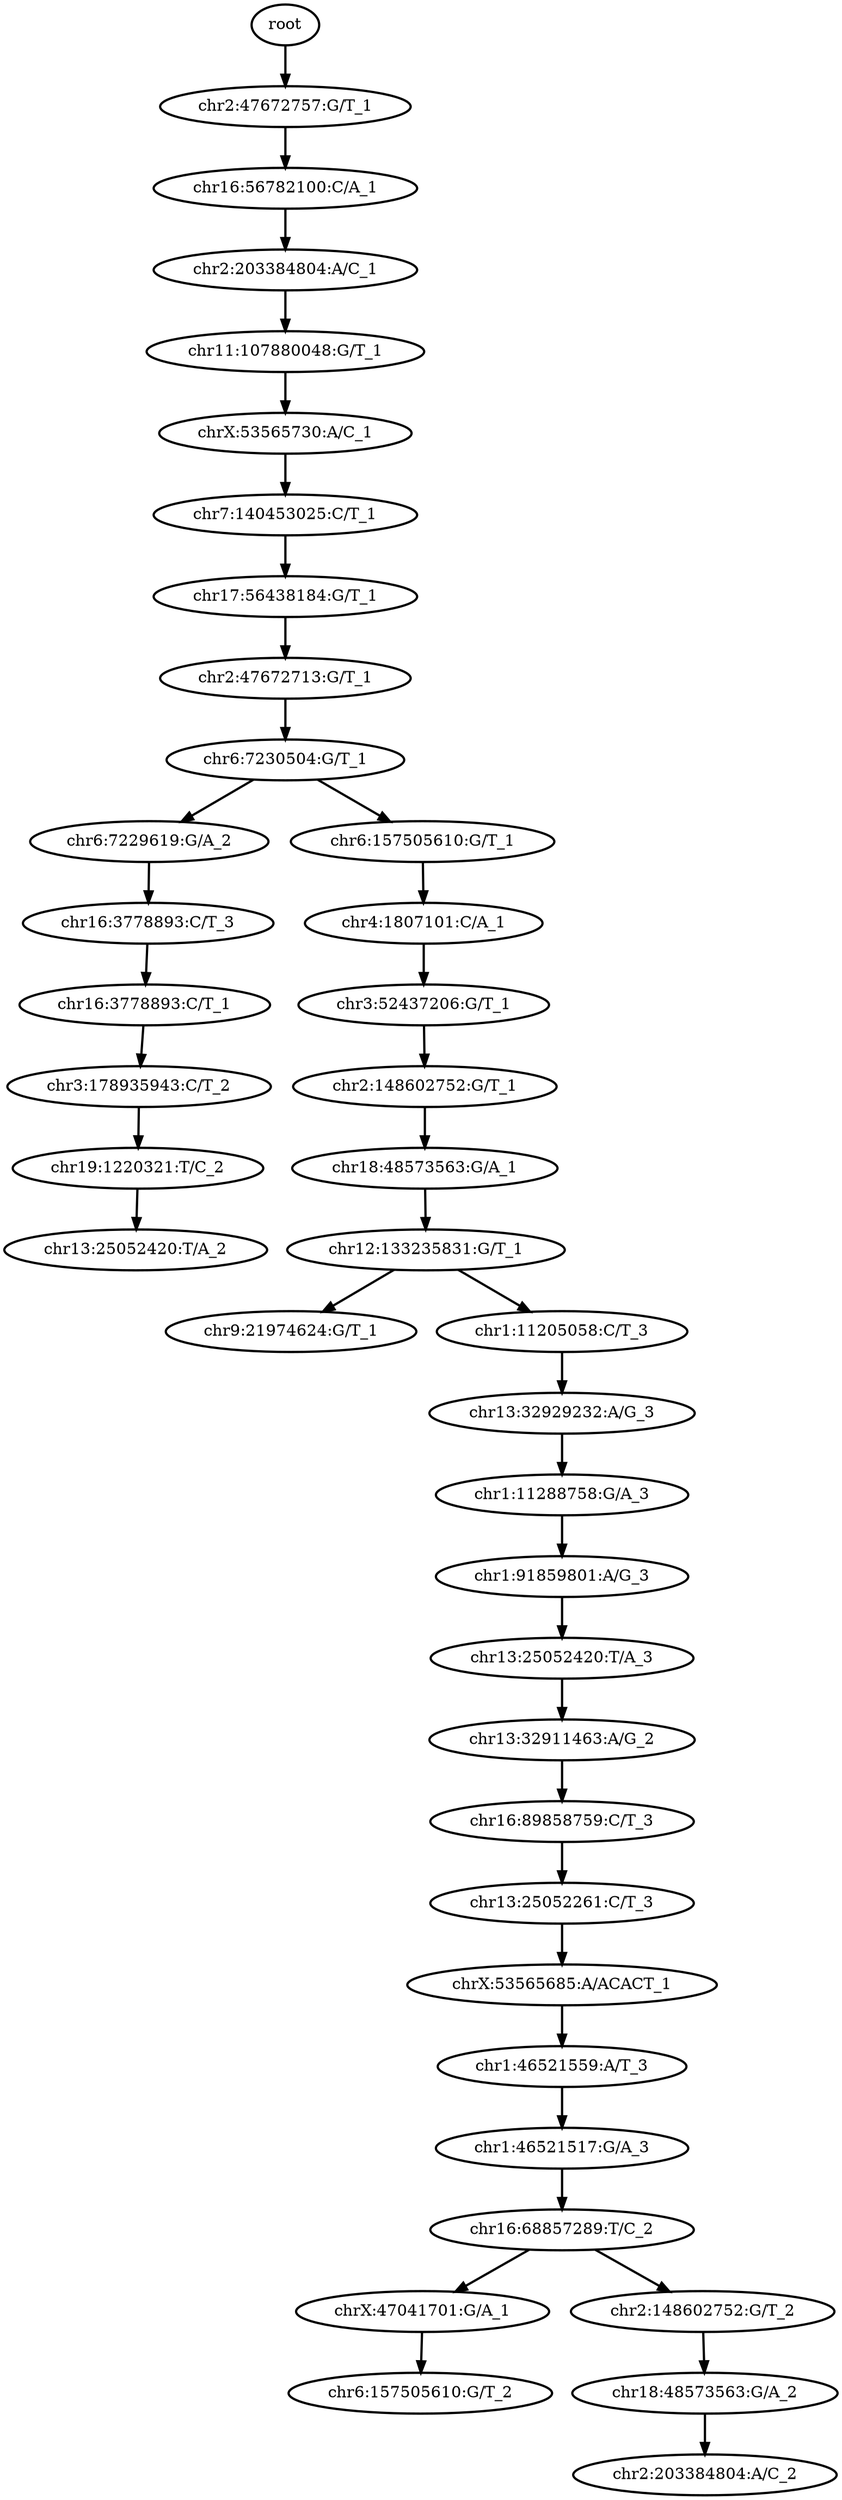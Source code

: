 digraph N {
	overlap="false"
	rankdir="TB"
	0 [label="root", style="bold"];
	1 [label="chr2:47672757:G/T_1", style="bold"];
	2 [label="chr16:56782100:C/A_1", style="bold"];
	3 [label="chr2:203384804:A/C_1", style="bold"];
	4 [label="chr11:107880048:G/T_1", style="bold"];
	5 [label="chrX:53565730:A/C_1", style="bold"];
	6 [label="chr7:140453025:C/T_1", style="bold"];
	7 [label="chr17:56438184:G/T_1", style="bold"];
	8 [label="chr2:47672713:G/T_1", style="bold"];
	9 [label="chr6:7230504:G/T_1", style="bold"];
	10 [label="chr6:7229619:G/A_2", style="bold"];
	11 [label="chr6:157505610:G/T_1", style="bold"];
	12 [label="chr4:1807101:C/A_1", style="bold"];
	13 [label="chr3:52437206:G/T_1", style="bold"];
	14 [label="chr2:148602752:G/T_1", style="bold"];
	15 [label="chr18:48573563:G/A_1", style="bold"];
	16 [label="chr12:133235831:G/T_1", style="bold"];
	17 [label="chr9:21974624:G/T_1", style="bold"];
	18 [label="chr1:11205058:C/T_3", style="bold"];
	19 [label="chr13:32929232:A/G_3", style="bold"];
	20 [label="chr1:11288758:G/A_3", style="bold"];
	21 [label="chr1:91859801:A/G_3", style="bold"];
	22 [label="chr13:25052420:T/A_3", style="bold"];
	23 [label="chr13:32911463:A/G_2", style="bold"];
	24 [label="chr16:89858759:C/T_3", style="bold"];
	25 [label="chr13:25052261:C/T_3", style="bold"];
	26 [label="chrX:53565685:A/ACACT_1", style="bold"];
	27 [label="chr1:46521559:A/T_3", style="bold"];
	28 [label="chr1:46521517:G/A_3", style="bold"];
	29 [label="chr16:68857289:T/C_2", style="bold"];
	30 [label="chrX:47041701:G/A_1", style="bold"];
	31 [label="chr6:157505610:G/T_2", style="bold"];
	32 [label="chr2:148602752:G/T_2", style="bold"];
	33 [label="chr18:48573563:G/A_2", style="bold"];
	34 [label="chr2:203384804:A/C_2", style="bold"];
	35 [label="chr16:3778893:C/T_3", style="bold"];
	36 [label="chr16:3778893:C/T_1", style="bold"];
	37 [label="chr3:178935943:C/T_2", style="bold"];
	38 [label="chr19:1220321:T/C_2", style="bold"];
	39 [label="chr13:25052420:T/A_2", style="bold"];
	0 -> 1 [style="bold"];
	1 -> 2 [style="bold"];
	2 -> 3 [style="bold"];
	3 -> 4 [style="bold"];
	4 -> 5 [style="bold"];
	5 -> 6 [style="bold"];
	6 -> 7 [style="bold"];
	7 -> 8 [style="bold"];
	8 -> 9 [style="bold"];
	9 -> 10 [style="bold"];
	9 -> 11 [style="bold"];
	10 -> 35 [style="bold"];
	11 -> 12 [style="bold"];
	12 -> 13 [style="bold"];
	13 -> 14 [style="bold"];
	14 -> 15 [style="bold"];
	15 -> 16 [style="bold"];
	16 -> 17 [style="bold"];
	16 -> 18 [style="bold"];
	18 -> 19 [style="bold"];
	19 -> 20 [style="bold"];
	20 -> 21 [style="bold"];
	21 -> 22 [style="bold"];
	22 -> 23 [style="bold"];
	23 -> 24 [style="bold"];
	24 -> 25 [style="bold"];
	25 -> 26 [style="bold"];
	26 -> 27 [style="bold"];
	27 -> 28 [style="bold"];
	28 -> 29 [style="bold"];
	29 -> 30 [style="bold"];
	29 -> 32 [style="bold"];
	30 -> 31 [style="bold"];
	32 -> 33 [style="bold"];
	33 -> 34 [style="bold"];
	35 -> 36 [style="bold"];
	36 -> 37 [style="bold"];
	37 -> 38 [style="bold"];
	38 -> 39 [style="bold"];
}